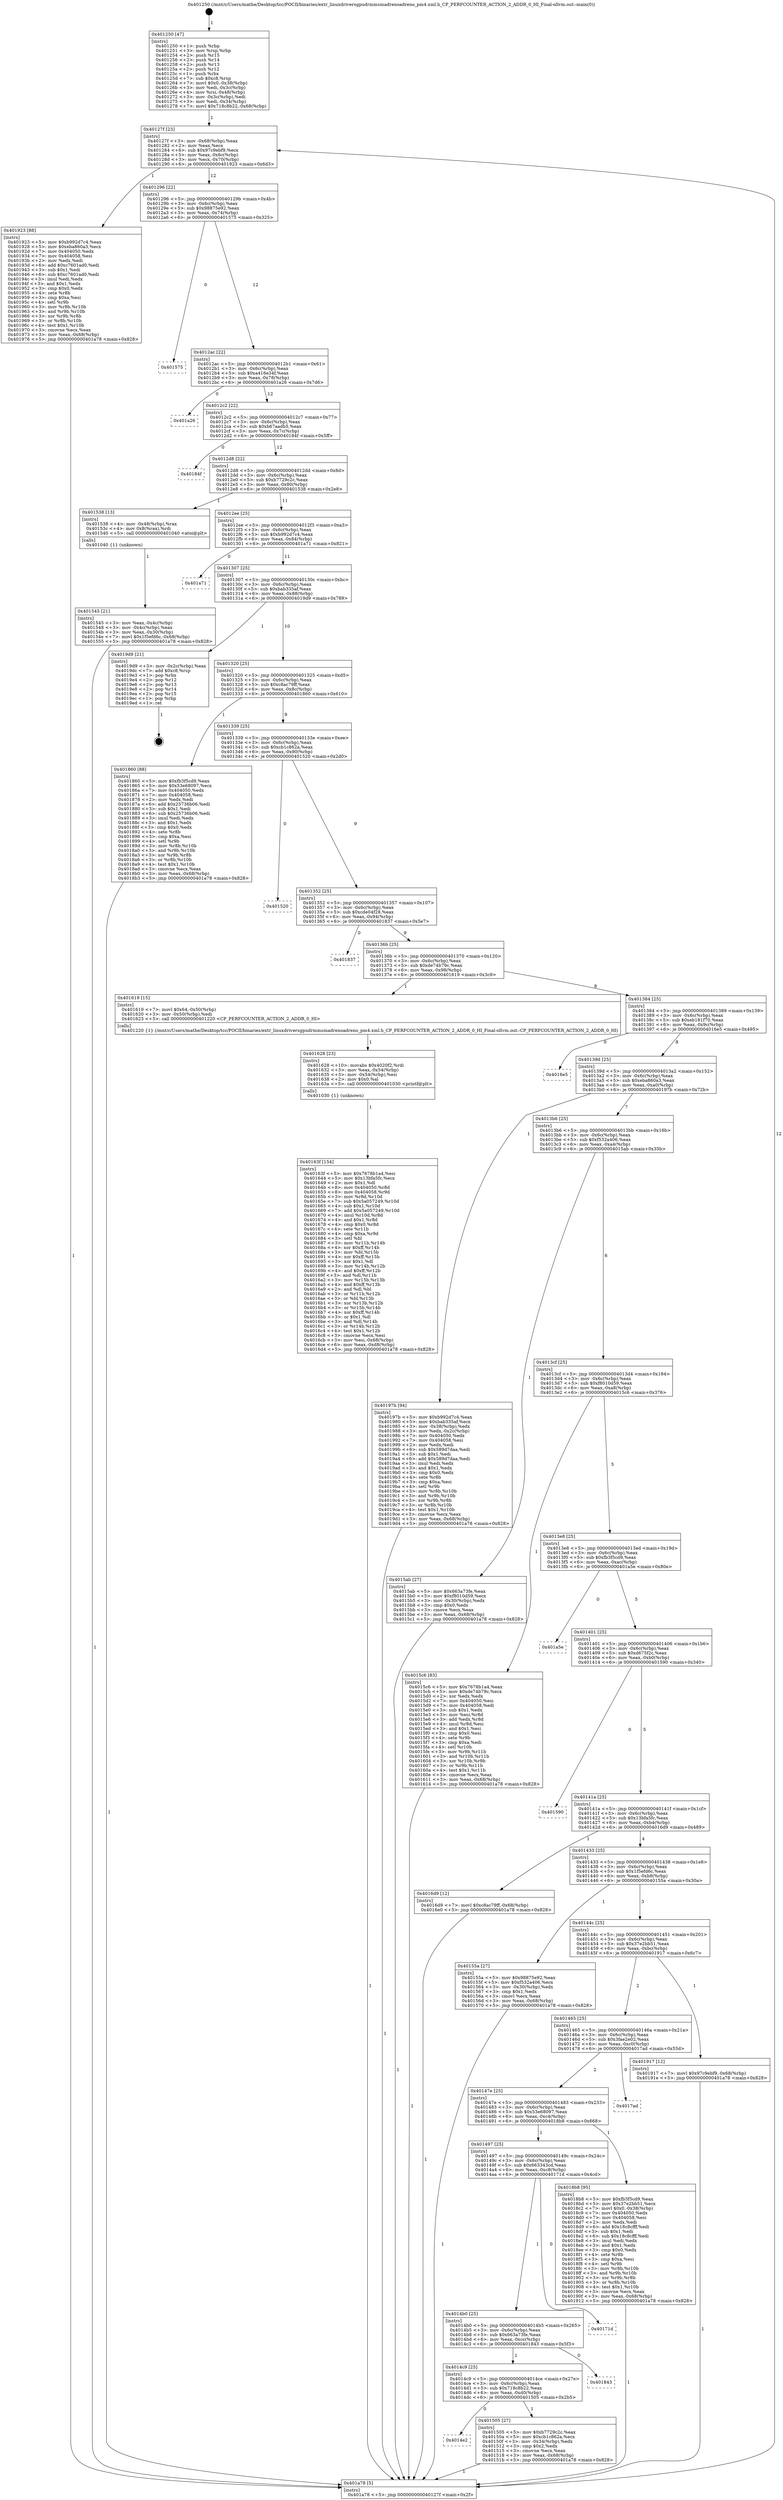 digraph "0x401250" {
  label = "0x401250 (/mnt/c/Users/mathe/Desktop/tcc/POCII/binaries/extr_linuxdriversgpudrmmsmadrenoadreno_pm4.xml.h_CP_PERFCOUNTER_ACTION_2_ADDR_0_HI_Final-ollvm.out::main(0))"
  labelloc = "t"
  node[shape=record]

  Entry [label="",width=0.3,height=0.3,shape=circle,fillcolor=black,style=filled]
  "0x40127f" [label="{
     0x40127f [23]\l
     | [instrs]\l
     &nbsp;&nbsp;0x40127f \<+3\>: mov -0x68(%rbp),%eax\l
     &nbsp;&nbsp;0x401282 \<+2\>: mov %eax,%ecx\l
     &nbsp;&nbsp;0x401284 \<+6\>: sub $0x97c9ebf9,%ecx\l
     &nbsp;&nbsp;0x40128a \<+3\>: mov %eax,-0x6c(%rbp)\l
     &nbsp;&nbsp;0x40128d \<+3\>: mov %ecx,-0x70(%rbp)\l
     &nbsp;&nbsp;0x401290 \<+6\>: je 0000000000401923 \<main+0x6d3\>\l
  }"]
  "0x401923" [label="{
     0x401923 [88]\l
     | [instrs]\l
     &nbsp;&nbsp;0x401923 \<+5\>: mov $0xb992d7c4,%eax\l
     &nbsp;&nbsp;0x401928 \<+5\>: mov $0xeba860a3,%ecx\l
     &nbsp;&nbsp;0x40192d \<+7\>: mov 0x404050,%edx\l
     &nbsp;&nbsp;0x401934 \<+7\>: mov 0x404058,%esi\l
     &nbsp;&nbsp;0x40193b \<+2\>: mov %edx,%edi\l
     &nbsp;&nbsp;0x40193d \<+6\>: add $0xc7601ad0,%edi\l
     &nbsp;&nbsp;0x401943 \<+3\>: sub $0x1,%edi\l
     &nbsp;&nbsp;0x401946 \<+6\>: sub $0xc7601ad0,%edi\l
     &nbsp;&nbsp;0x40194c \<+3\>: imul %edi,%edx\l
     &nbsp;&nbsp;0x40194f \<+3\>: and $0x1,%edx\l
     &nbsp;&nbsp;0x401952 \<+3\>: cmp $0x0,%edx\l
     &nbsp;&nbsp;0x401955 \<+4\>: sete %r8b\l
     &nbsp;&nbsp;0x401959 \<+3\>: cmp $0xa,%esi\l
     &nbsp;&nbsp;0x40195c \<+4\>: setl %r9b\l
     &nbsp;&nbsp;0x401960 \<+3\>: mov %r8b,%r10b\l
     &nbsp;&nbsp;0x401963 \<+3\>: and %r9b,%r10b\l
     &nbsp;&nbsp;0x401966 \<+3\>: xor %r9b,%r8b\l
     &nbsp;&nbsp;0x401969 \<+3\>: or %r8b,%r10b\l
     &nbsp;&nbsp;0x40196c \<+4\>: test $0x1,%r10b\l
     &nbsp;&nbsp;0x401970 \<+3\>: cmovne %ecx,%eax\l
     &nbsp;&nbsp;0x401973 \<+3\>: mov %eax,-0x68(%rbp)\l
     &nbsp;&nbsp;0x401976 \<+5\>: jmp 0000000000401a78 \<main+0x828\>\l
  }"]
  "0x401296" [label="{
     0x401296 [22]\l
     | [instrs]\l
     &nbsp;&nbsp;0x401296 \<+5\>: jmp 000000000040129b \<main+0x4b\>\l
     &nbsp;&nbsp;0x40129b \<+3\>: mov -0x6c(%rbp),%eax\l
     &nbsp;&nbsp;0x40129e \<+5\>: sub $0x98875e92,%eax\l
     &nbsp;&nbsp;0x4012a3 \<+3\>: mov %eax,-0x74(%rbp)\l
     &nbsp;&nbsp;0x4012a6 \<+6\>: je 0000000000401575 \<main+0x325\>\l
  }"]
  Exit [label="",width=0.3,height=0.3,shape=circle,fillcolor=black,style=filled,peripheries=2]
  "0x401575" [label="{
     0x401575\l
  }", style=dashed]
  "0x4012ac" [label="{
     0x4012ac [22]\l
     | [instrs]\l
     &nbsp;&nbsp;0x4012ac \<+5\>: jmp 00000000004012b1 \<main+0x61\>\l
     &nbsp;&nbsp;0x4012b1 \<+3\>: mov -0x6c(%rbp),%eax\l
     &nbsp;&nbsp;0x4012b4 \<+5\>: sub $0xa416e34f,%eax\l
     &nbsp;&nbsp;0x4012b9 \<+3\>: mov %eax,-0x78(%rbp)\l
     &nbsp;&nbsp;0x4012bc \<+6\>: je 0000000000401a26 \<main+0x7d6\>\l
  }"]
  "0x40163f" [label="{
     0x40163f [154]\l
     | [instrs]\l
     &nbsp;&nbsp;0x40163f \<+5\>: mov $0x7678b1a4,%esi\l
     &nbsp;&nbsp;0x401644 \<+5\>: mov $0x13bfa5fc,%ecx\l
     &nbsp;&nbsp;0x401649 \<+2\>: mov $0x1,%dl\l
     &nbsp;&nbsp;0x40164b \<+8\>: mov 0x404050,%r8d\l
     &nbsp;&nbsp;0x401653 \<+8\>: mov 0x404058,%r9d\l
     &nbsp;&nbsp;0x40165b \<+3\>: mov %r8d,%r10d\l
     &nbsp;&nbsp;0x40165e \<+7\>: sub $0x5a057249,%r10d\l
     &nbsp;&nbsp;0x401665 \<+4\>: sub $0x1,%r10d\l
     &nbsp;&nbsp;0x401669 \<+7\>: add $0x5a057249,%r10d\l
     &nbsp;&nbsp;0x401670 \<+4\>: imul %r10d,%r8d\l
     &nbsp;&nbsp;0x401674 \<+4\>: and $0x1,%r8d\l
     &nbsp;&nbsp;0x401678 \<+4\>: cmp $0x0,%r8d\l
     &nbsp;&nbsp;0x40167c \<+4\>: sete %r11b\l
     &nbsp;&nbsp;0x401680 \<+4\>: cmp $0xa,%r9d\l
     &nbsp;&nbsp;0x401684 \<+3\>: setl %bl\l
     &nbsp;&nbsp;0x401687 \<+3\>: mov %r11b,%r14b\l
     &nbsp;&nbsp;0x40168a \<+4\>: xor $0xff,%r14b\l
     &nbsp;&nbsp;0x40168e \<+3\>: mov %bl,%r15b\l
     &nbsp;&nbsp;0x401691 \<+4\>: xor $0xff,%r15b\l
     &nbsp;&nbsp;0x401695 \<+3\>: xor $0x1,%dl\l
     &nbsp;&nbsp;0x401698 \<+3\>: mov %r14b,%r12b\l
     &nbsp;&nbsp;0x40169b \<+4\>: and $0xff,%r12b\l
     &nbsp;&nbsp;0x40169f \<+3\>: and %dl,%r11b\l
     &nbsp;&nbsp;0x4016a2 \<+3\>: mov %r15b,%r13b\l
     &nbsp;&nbsp;0x4016a5 \<+4\>: and $0xff,%r13b\l
     &nbsp;&nbsp;0x4016a9 \<+2\>: and %dl,%bl\l
     &nbsp;&nbsp;0x4016ab \<+3\>: or %r11b,%r12b\l
     &nbsp;&nbsp;0x4016ae \<+3\>: or %bl,%r13b\l
     &nbsp;&nbsp;0x4016b1 \<+3\>: xor %r13b,%r12b\l
     &nbsp;&nbsp;0x4016b4 \<+3\>: or %r15b,%r14b\l
     &nbsp;&nbsp;0x4016b7 \<+4\>: xor $0xff,%r14b\l
     &nbsp;&nbsp;0x4016bb \<+3\>: or $0x1,%dl\l
     &nbsp;&nbsp;0x4016be \<+3\>: and %dl,%r14b\l
     &nbsp;&nbsp;0x4016c1 \<+3\>: or %r14b,%r12b\l
     &nbsp;&nbsp;0x4016c4 \<+4\>: test $0x1,%r12b\l
     &nbsp;&nbsp;0x4016c8 \<+3\>: cmovne %ecx,%esi\l
     &nbsp;&nbsp;0x4016cb \<+3\>: mov %esi,-0x68(%rbp)\l
     &nbsp;&nbsp;0x4016ce \<+6\>: mov %eax,-0xd8(%rbp)\l
     &nbsp;&nbsp;0x4016d4 \<+5\>: jmp 0000000000401a78 \<main+0x828\>\l
  }"]
  "0x401a26" [label="{
     0x401a26\l
  }", style=dashed]
  "0x4012c2" [label="{
     0x4012c2 [22]\l
     | [instrs]\l
     &nbsp;&nbsp;0x4012c2 \<+5\>: jmp 00000000004012c7 \<main+0x77\>\l
     &nbsp;&nbsp;0x4012c7 \<+3\>: mov -0x6c(%rbp),%eax\l
     &nbsp;&nbsp;0x4012ca \<+5\>: sub $0xb67aadb5,%eax\l
     &nbsp;&nbsp;0x4012cf \<+3\>: mov %eax,-0x7c(%rbp)\l
     &nbsp;&nbsp;0x4012d2 \<+6\>: je 000000000040184f \<main+0x5ff\>\l
  }"]
  "0x401628" [label="{
     0x401628 [23]\l
     | [instrs]\l
     &nbsp;&nbsp;0x401628 \<+10\>: movabs $0x4020f2,%rdi\l
     &nbsp;&nbsp;0x401632 \<+3\>: mov %eax,-0x54(%rbp)\l
     &nbsp;&nbsp;0x401635 \<+3\>: mov -0x54(%rbp),%esi\l
     &nbsp;&nbsp;0x401638 \<+2\>: mov $0x0,%al\l
     &nbsp;&nbsp;0x40163a \<+5\>: call 0000000000401030 \<printf@plt\>\l
     | [calls]\l
     &nbsp;&nbsp;0x401030 \{1\} (unknown)\l
  }"]
  "0x40184f" [label="{
     0x40184f\l
  }", style=dashed]
  "0x4012d8" [label="{
     0x4012d8 [22]\l
     | [instrs]\l
     &nbsp;&nbsp;0x4012d8 \<+5\>: jmp 00000000004012dd \<main+0x8d\>\l
     &nbsp;&nbsp;0x4012dd \<+3\>: mov -0x6c(%rbp),%eax\l
     &nbsp;&nbsp;0x4012e0 \<+5\>: sub $0xb7729c2c,%eax\l
     &nbsp;&nbsp;0x4012e5 \<+3\>: mov %eax,-0x80(%rbp)\l
     &nbsp;&nbsp;0x4012e8 \<+6\>: je 0000000000401538 \<main+0x2e8\>\l
  }"]
  "0x401545" [label="{
     0x401545 [21]\l
     | [instrs]\l
     &nbsp;&nbsp;0x401545 \<+3\>: mov %eax,-0x4c(%rbp)\l
     &nbsp;&nbsp;0x401548 \<+3\>: mov -0x4c(%rbp),%eax\l
     &nbsp;&nbsp;0x40154b \<+3\>: mov %eax,-0x30(%rbp)\l
     &nbsp;&nbsp;0x40154e \<+7\>: movl $0x1f5efd6c,-0x68(%rbp)\l
     &nbsp;&nbsp;0x401555 \<+5\>: jmp 0000000000401a78 \<main+0x828\>\l
  }"]
  "0x401538" [label="{
     0x401538 [13]\l
     | [instrs]\l
     &nbsp;&nbsp;0x401538 \<+4\>: mov -0x48(%rbp),%rax\l
     &nbsp;&nbsp;0x40153c \<+4\>: mov 0x8(%rax),%rdi\l
     &nbsp;&nbsp;0x401540 \<+5\>: call 0000000000401040 \<atoi@plt\>\l
     | [calls]\l
     &nbsp;&nbsp;0x401040 \{1\} (unknown)\l
  }"]
  "0x4012ee" [label="{
     0x4012ee [25]\l
     | [instrs]\l
     &nbsp;&nbsp;0x4012ee \<+5\>: jmp 00000000004012f3 \<main+0xa3\>\l
     &nbsp;&nbsp;0x4012f3 \<+3\>: mov -0x6c(%rbp),%eax\l
     &nbsp;&nbsp;0x4012f6 \<+5\>: sub $0xb992d7c4,%eax\l
     &nbsp;&nbsp;0x4012fb \<+6\>: mov %eax,-0x84(%rbp)\l
     &nbsp;&nbsp;0x401301 \<+6\>: je 0000000000401a71 \<main+0x821\>\l
  }"]
  "0x401250" [label="{
     0x401250 [47]\l
     | [instrs]\l
     &nbsp;&nbsp;0x401250 \<+1\>: push %rbp\l
     &nbsp;&nbsp;0x401251 \<+3\>: mov %rsp,%rbp\l
     &nbsp;&nbsp;0x401254 \<+2\>: push %r15\l
     &nbsp;&nbsp;0x401256 \<+2\>: push %r14\l
     &nbsp;&nbsp;0x401258 \<+2\>: push %r13\l
     &nbsp;&nbsp;0x40125a \<+2\>: push %r12\l
     &nbsp;&nbsp;0x40125c \<+1\>: push %rbx\l
     &nbsp;&nbsp;0x40125d \<+7\>: sub $0xc8,%rsp\l
     &nbsp;&nbsp;0x401264 \<+7\>: movl $0x0,-0x38(%rbp)\l
     &nbsp;&nbsp;0x40126b \<+3\>: mov %edi,-0x3c(%rbp)\l
     &nbsp;&nbsp;0x40126e \<+4\>: mov %rsi,-0x48(%rbp)\l
     &nbsp;&nbsp;0x401272 \<+3\>: mov -0x3c(%rbp),%edi\l
     &nbsp;&nbsp;0x401275 \<+3\>: mov %edi,-0x34(%rbp)\l
     &nbsp;&nbsp;0x401278 \<+7\>: movl $0x718c8b22,-0x68(%rbp)\l
  }"]
  "0x401a71" [label="{
     0x401a71\l
  }", style=dashed]
  "0x401307" [label="{
     0x401307 [25]\l
     | [instrs]\l
     &nbsp;&nbsp;0x401307 \<+5\>: jmp 000000000040130c \<main+0xbc\>\l
     &nbsp;&nbsp;0x40130c \<+3\>: mov -0x6c(%rbp),%eax\l
     &nbsp;&nbsp;0x40130f \<+5\>: sub $0xbab335af,%eax\l
     &nbsp;&nbsp;0x401314 \<+6\>: mov %eax,-0x88(%rbp)\l
     &nbsp;&nbsp;0x40131a \<+6\>: je 00000000004019d9 \<main+0x789\>\l
  }"]
  "0x401a78" [label="{
     0x401a78 [5]\l
     | [instrs]\l
     &nbsp;&nbsp;0x401a78 \<+5\>: jmp 000000000040127f \<main+0x2f\>\l
  }"]
  "0x4019d9" [label="{
     0x4019d9 [21]\l
     | [instrs]\l
     &nbsp;&nbsp;0x4019d9 \<+3\>: mov -0x2c(%rbp),%eax\l
     &nbsp;&nbsp;0x4019dc \<+7\>: add $0xc8,%rsp\l
     &nbsp;&nbsp;0x4019e3 \<+1\>: pop %rbx\l
     &nbsp;&nbsp;0x4019e4 \<+2\>: pop %r12\l
     &nbsp;&nbsp;0x4019e6 \<+2\>: pop %r13\l
     &nbsp;&nbsp;0x4019e8 \<+2\>: pop %r14\l
     &nbsp;&nbsp;0x4019ea \<+2\>: pop %r15\l
     &nbsp;&nbsp;0x4019ec \<+1\>: pop %rbp\l
     &nbsp;&nbsp;0x4019ed \<+1\>: ret\l
  }"]
  "0x401320" [label="{
     0x401320 [25]\l
     | [instrs]\l
     &nbsp;&nbsp;0x401320 \<+5\>: jmp 0000000000401325 \<main+0xd5\>\l
     &nbsp;&nbsp;0x401325 \<+3\>: mov -0x6c(%rbp),%eax\l
     &nbsp;&nbsp;0x401328 \<+5\>: sub $0xc8ac79ff,%eax\l
     &nbsp;&nbsp;0x40132d \<+6\>: mov %eax,-0x8c(%rbp)\l
     &nbsp;&nbsp;0x401333 \<+6\>: je 0000000000401860 \<main+0x610\>\l
  }"]
  "0x4014e2" [label="{
     0x4014e2\l
  }", style=dashed]
  "0x401860" [label="{
     0x401860 [88]\l
     | [instrs]\l
     &nbsp;&nbsp;0x401860 \<+5\>: mov $0xfb3f5cd9,%eax\l
     &nbsp;&nbsp;0x401865 \<+5\>: mov $0x53e68097,%ecx\l
     &nbsp;&nbsp;0x40186a \<+7\>: mov 0x404050,%edx\l
     &nbsp;&nbsp;0x401871 \<+7\>: mov 0x404058,%esi\l
     &nbsp;&nbsp;0x401878 \<+2\>: mov %edx,%edi\l
     &nbsp;&nbsp;0x40187a \<+6\>: add $0x25736b06,%edi\l
     &nbsp;&nbsp;0x401880 \<+3\>: sub $0x1,%edi\l
     &nbsp;&nbsp;0x401883 \<+6\>: sub $0x25736b06,%edi\l
     &nbsp;&nbsp;0x401889 \<+3\>: imul %edi,%edx\l
     &nbsp;&nbsp;0x40188c \<+3\>: and $0x1,%edx\l
     &nbsp;&nbsp;0x40188f \<+3\>: cmp $0x0,%edx\l
     &nbsp;&nbsp;0x401892 \<+4\>: sete %r8b\l
     &nbsp;&nbsp;0x401896 \<+3\>: cmp $0xa,%esi\l
     &nbsp;&nbsp;0x401899 \<+4\>: setl %r9b\l
     &nbsp;&nbsp;0x40189d \<+3\>: mov %r8b,%r10b\l
     &nbsp;&nbsp;0x4018a0 \<+3\>: and %r9b,%r10b\l
     &nbsp;&nbsp;0x4018a3 \<+3\>: xor %r9b,%r8b\l
     &nbsp;&nbsp;0x4018a6 \<+3\>: or %r8b,%r10b\l
     &nbsp;&nbsp;0x4018a9 \<+4\>: test $0x1,%r10b\l
     &nbsp;&nbsp;0x4018ad \<+3\>: cmovne %ecx,%eax\l
     &nbsp;&nbsp;0x4018b0 \<+3\>: mov %eax,-0x68(%rbp)\l
     &nbsp;&nbsp;0x4018b3 \<+5\>: jmp 0000000000401a78 \<main+0x828\>\l
  }"]
  "0x401339" [label="{
     0x401339 [25]\l
     | [instrs]\l
     &nbsp;&nbsp;0x401339 \<+5\>: jmp 000000000040133e \<main+0xee\>\l
     &nbsp;&nbsp;0x40133e \<+3\>: mov -0x6c(%rbp),%eax\l
     &nbsp;&nbsp;0x401341 \<+5\>: sub $0xcb1c862a,%eax\l
     &nbsp;&nbsp;0x401346 \<+6\>: mov %eax,-0x90(%rbp)\l
     &nbsp;&nbsp;0x40134c \<+6\>: je 0000000000401520 \<main+0x2d0\>\l
  }"]
  "0x401505" [label="{
     0x401505 [27]\l
     | [instrs]\l
     &nbsp;&nbsp;0x401505 \<+5\>: mov $0xb7729c2c,%eax\l
     &nbsp;&nbsp;0x40150a \<+5\>: mov $0xcb1c862a,%ecx\l
     &nbsp;&nbsp;0x40150f \<+3\>: mov -0x34(%rbp),%edx\l
     &nbsp;&nbsp;0x401512 \<+3\>: cmp $0x2,%edx\l
     &nbsp;&nbsp;0x401515 \<+3\>: cmovne %ecx,%eax\l
     &nbsp;&nbsp;0x401518 \<+3\>: mov %eax,-0x68(%rbp)\l
     &nbsp;&nbsp;0x40151b \<+5\>: jmp 0000000000401a78 \<main+0x828\>\l
  }"]
  "0x401520" [label="{
     0x401520\l
  }", style=dashed]
  "0x401352" [label="{
     0x401352 [25]\l
     | [instrs]\l
     &nbsp;&nbsp;0x401352 \<+5\>: jmp 0000000000401357 \<main+0x107\>\l
     &nbsp;&nbsp;0x401357 \<+3\>: mov -0x6c(%rbp),%eax\l
     &nbsp;&nbsp;0x40135a \<+5\>: sub $0xcde04f28,%eax\l
     &nbsp;&nbsp;0x40135f \<+6\>: mov %eax,-0x94(%rbp)\l
     &nbsp;&nbsp;0x401365 \<+6\>: je 0000000000401837 \<main+0x5e7\>\l
  }"]
  "0x4014c9" [label="{
     0x4014c9 [25]\l
     | [instrs]\l
     &nbsp;&nbsp;0x4014c9 \<+5\>: jmp 00000000004014ce \<main+0x27e\>\l
     &nbsp;&nbsp;0x4014ce \<+3\>: mov -0x6c(%rbp),%eax\l
     &nbsp;&nbsp;0x4014d1 \<+5\>: sub $0x718c8b22,%eax\l
     &nbsp;&nbsp;0x4014d6 \<+6\>: mov %eax,-0xd0(%rbp)\l
     &nbsp;&nbsp;0x4014dc \<+6\>: je 0000000000401505 \<main+0x2b5\>\l
  }"]
  "0x401837" [label="{
     0x401837\l
  }", style=dashed]
  "0x40136b" [label="{
     0x40136b [25]\l
     | [instrs]\l
     &nbsp;&nbsp;0x40136b \<+5\>: jmp 0000000000401370 \<main+0x120\>\l
     &nbsp;&nbsp;0x401370 \<+3\>: mov -0x6c(%rbp),%eax\l
     &nbsp;&nbsp;0x401373 \<+5\>: sub $0xde74b79c,%eax\l
     &nbsp;&nbsp;0x401378 \<+6\>: mov %eax,-0x98(%rbp)\l
     &nbsp;&nbsp;0x40137e \<+6\>: je 0000000000401619 \<main+0x3c9\>\l
  }"]
  "0x401843" [label="{
     0x401843\l
  }", style=dashed]
  "0x401619" [label="{
     0x401619 [15]\l
     | [instrs]\l
     &nbsp;&nbsp;0x401619 \<+7\>: movl $0x64,-0x50(%rbp)\l
     &nbsp;&nbsp;0x401620 \<+3\>: mov -0x50(%rbp),%edi\l
     &nbsp;&nbsp;0x401623 \<+5\>: call 0000000000401220 \<CP_PERFCOUNTER_ACTION_2_ADDR_0_HI\>\l
     | [calls]\l
     &nbsp;&nbsp;0x401220 \{1\} (/mnt/c/Users/mathe/Desktop/tcc/POCII/binaries/extr_linuxdriversgpudrmmsmadrenoadreno_pm4.xml.h_CP_PERFCOUNTER_ACTION_2_ADDR_0_HI_Final-ollvm.out::CP_PERFCOUNTER_ACTION_2_ADDR_0_HI)\l
  }"]
  "0x401384" [label="{
     0x401384 [25]\l
     | [instrs]\l
     &nbsp;&nbsp;0x401384 \<+5\>: jmp 0000000000401389 \<main+0x139\>\l
     &nbsp;&nbsp;0x401389 \<+3\>: mov -0x6c(%rbp),%eax\l
     &nbsp;&nbsp;0x40138c \<+5\>: sub $0xeb181f70,%eax\l
     &nbsp;&nbsp;0x401391 \<+6\>: mov %eax,-0x9c(%rbp)\l
     &nbsp;&nbsp;0x401397 \<+6\>: je 00000000004016e5 \<main+0x495\>\l
  }"]
  "0x4014b0" [label="{
     0x4014b0 [25]\l
     | [instrs]\l
     &nbsp;&nbsp;0x4014b0 \<+5\>: jmp 00000000004014b5 \<main+0x265\>\l
     &nbsp;&nbsp;0x4014b5 \<+3\>: mov -0x6c(%rbp),%eax\l
     &nbsp;&nbsp;0x4014b8 \<+5\>: sub $0x663a73fe,%eax\l
     &nbsp;&nbsp;0x4014bd \<+6\>: mov %eax,-0xcc(%rbp)\l
     &nbsp;&nbsp;0x4014c3 \<+6\>: je 0000000000401843 \<main+0x5f3\>\l
  }"]
  "0x4016e5" [label="{
     0x4016e5\l
  }", style=dashed]
  "0x40139d" [label="{
     0x40139d [25]\l
     | [instrs]\l
     &nbsp;&nbsp;0x40139d \<+5\>: jmp 00000000004013a2 \<main+0x152\>\l
     &nbsp;&nbsp;0x4013a2 \<+3\>: mov -0x6c(%rbp),%eax\l
     &nbsp;&nbsp;0x4013a5 \<+5\>: sub $0xeba860a3,%eax\l
     &nbsp;&nbsp;0x4013aa \<+6\>: mov %eax,-0xa0(%rbp)\l
     &nbsp;&nbsp;0x4013b0 \<+6\>: je 000000000040197b \<main+0x72b\>\l
  }"]
  "0x40171d" [label="{
     0x40171d\l
  }", style=dashed]
  "0x40197b" [label="{
     0x40197b [94]\l
     | [instrs]\l
     &nbsp;&nbsp;0x40197b \<+5\>: mov $0xb992d7c4,%eax\l
     &nbsp;&nbsp;0x401980 \<+5\>: mov $0xbab335af,%ecx\l
     &nbsp;&nbsp;0x401985 \<+3\>: mov -0x38(%rbp),%edx\l
     &nbsp;&nbsp;0x401988 \<+3\>: mov %edx,-0x2c(%rbp)\l
     &nbsp;&nbsp;0x40198b \<+7\>: mov 0x404050,%edx\l
     &nbsp;&nbsp;0x401992 \<+7\>: mov 0x404058,%esi\l
     &nbsp;&nbsp;0x401999 \<+2\>: mov %edx,%edi\l
     &nbsp;&nbsp;0x40199b \<+6\>: sub $0x589d7daa,%edi\l
     &nbsp;&nbsp;0x4019a1 \<+3\>: sub $0x1,%edi\l
     &nbsp;&nbsp;0x4019a4 \<+6\>: add $0x589d7daa,%edi\l
     &nbsp;&nbsp;0x4019aa \<+3\>: imul %edi,%edx\l
     &nbsp;&nbsp;0x4019ad \<+3\>: and $0x1,%edx\l
     &nbsp;&nbsp;0x4019b0 \<+3\>: cmp $0x0,%edx\l
     &nbsp;&nbsp;0x4019b3 \<+4\>: sete %r8b\l
     &nbsp;&nbsp;0x4019b7 \<+3\>: cmp $0xa,%esi\l
     &nbsp;&nbsp;0x4019ba \<+4\>: setl %r9b\l
     &nbsp;&nbsp;0x4019be \<+3\>: mov %r8b,%r10b\l
     &nbsp;&nbsp;0x4019c1 \<+3\>: and %r9b,%r10b\l
     &nbsp;&nbsp;0x4019c4 \<+3\>: xor %r9b,%r8b\l
     &nbsp;&nbsp;0x4019c7 \<+3\>: or %r8b,%r10b\l
     &nbsp;&nbsp;0x4019ca \<+4\>: test $0x1,%r10b\l
     &nbsp;&nbsp;0x4019ce \<+3\>: cmovne %ecx,%eax\l
     &nbsp;&nbsp;0x4019d1 \<+3\>: mov %eax,-0x68(%rbp)\l
     &nbsp;&nbsp;0x4019d4 \<+5\>: jmp 0000000000401a78 \<main+0x828\>\l
  }"]
  "0x4013b6" [label="{
     0x4013b6 [25]\l
     | [instrs]\l
     &nbsp;&nbsp;0x4013b6 \<+5\>: jmp 00000000004013bb \<main+0x16b\>\l
     &nbsp;&nbsp;0x4013bb \<+3\>: mov -0x6c(%rbp),%eax\l
     &nbsp;&nbsp;0x4013be \<+5\>: sub $0xf532a406,%eax\l
     &nbsp;&nbsp;0x4013c3 \<+6\>: mov %eax,-0xa4(%rbp)\l
     &nbsp;&nbsp;0x4013c9 \<+6\>: je 00000000004015ab \<main+0x35b\>\l
  }"]
  "0x401497" [label="{
     0x401497 [25]\l
     | [instrs]\l
     &nbsp;&nbsp;0x401497 \<+5\>: jmp 000000000040149c \<main+0x24c\>\l
     &nbsp;&nbsp;0x40149c \<+3\>: mov -0x6c(%rbp),%eax\l
     &nbsp;&nbsp;0x40149f \<+5\>: sub $0x663343cd,%eax\l
     &nbsp;&nbsp;0x4014a4 \<+6\>: mov %eax,-0xc8(%rbp)\l
     &nbsp;&nbsp;0x4014aa \<+6\>: je 000000000040171d \<main+0x4cd\>\l
  }"]
  "0x4015ab" [label="{
     0x4015ab [27]\l
     | [instrs]\l
     &nbsp;&nbsp;0x4015ab \<+5\>: mov $0x663a73fe,%eax\l
     &nbsp;&nbsp;0x4015b0 \<+5\>: mov $0xf8010d59,%ecx\l
     &nbsp;&nbsp;0x4015b5 \<+3\>: mov -0x30(%rbp),%edx\l
     &nbsp;&nbsp;0x4015b8 \<+3\>: cmp $0x0,%edx\l
     &nbsp;&nbsp;0x4015bb \<+3\>: cmove %ecx,%eax\l
     &nbsp;&nbsp;0x4015be \<+3\>: mov %eax,-0x68(%rbp)\l
     &nbsp;&nbsp;0x4015c1 \<+5\>: jmp 0000000000401a78 \<main+0x828\>\l
  }"]
  "0x4013cf" [label="{
     0x4013cf [25]\l
     | [instrs]\l
     &nbsp;&nbsp;0x4013cf \<+5\>: jmp 00000000004013d4 \<main+0x184\>\l
     &nbsp;&nbsp;0x4013d4 \<+3\>: mov -0x6c(%rbp),%eax\l
     &nbsp;&nbsp;0x4013d7 \<+5\>: sub $0xf8010d59,%eax\l
     &nbsp;&nbsp;0x4013dc \<+6\>: mov %eax,-0xa8(%rbp)\l
     &nbsp;&nbsp;0x4013e2 \<+6\>: je 00000000004015c6 \<main+0x376\>\l
  }"]
  "0x4018b8" [label="{
     0x4018b8 [95]\l
     | [instrs]\l
     &nbsp;&nbsp;0x4018b8 \<+5\>: mov $0xfb3f5cd9,%eax\l
     &nbsp;&nbsp;0x4018bd \<+5\>: mov $0x37e2bb51,%ecx\l
     &nbsp;&nbsp;0x4018c2 \<+7\>: movl $0x0,-0x38(%rbp)\l
     &nbsp;&nbsp;0x4018c9 \<+7\>: mov 0x404050,%edx\l
     &nbsp;&nbsp;0x4018d0 \<+7\>: mov 0x404058,%esi\l
     &nbsp;&nbsp;0x4018d7 \<+2\>: mov %edx,%edi\l
     &nbsp;&nbsp;0x4018d9 \<+6\>: add $0x18c8cfff,%edi\l
     &nbsp;&nbsp;0x4018df \<+3\>: sub $0x1,%edi\l
     &nbsp;&nbsp;0x4018e2 \<+6\>: sub $0x18c8cfff,%edi\l
     &nbsp;&nbsp;0x4018e8 \<+3\>: imul %edi,%edx\l
     &nbsp;&nbsp;0x4018eb \<+3\>: and $0x1,%edx\l
     &nbsp;&nbsp;0x4018ee \<+3\>: cmp $0x0,%edx\l
     &nbsp;&nbsp;0x4018f1 \<+4\>: sete %r8b\l
     &nbsp;&nbsp;0x4018f5 \<+3\>: cmp $0xa,%esi\l
     &nbsp;&nbsp;0x4018f8 \<+4\>: setl %r9b\l
     &nbsp;&nbsp;0x4018fc \<+3\>: mov %r8b,%r10b\l
     &nbsp;&nbsp;0x4018ff \<+3\>: and %r9b,%r10b\l
     &nbsp;&nbsp;0x401902 \<+3\>: xor %r9b,%r8b\l
     &nbsp;&nbsp;0x401905 \<+3\>: or %r8b,%r10b\l
     &nbsp;&nbsp;0x401908 \<+4\>: test $0x1,%r10b\l
     &nbsp;&nbsp;0x40190c \<+3\>: cmovne %ecx,%eax\l
     &nbsp;&nbsp;0x40190f \<+3\>: mov %eax,-0x68(%rbp)\l
     &nbsp;&nbsp;0x401912 \<+5\>: jmp 0000000000401a78 \<main+0x828\>\l
  }"]
  "0x4015c6" [label="{
     0x4015c6 [83]\l
     | [instrs]\l
     &nbsp;&nbsp;0x4015c6 \<+5\>: mov $0x7678b1a4,%eax\l
     &nbsp;&nbsp;0x4015cb \<+5\>: mov $0xde74b79c,%ecx\l
     &nbsp;&nbsp;0x4015d0 \<+2\>: xor %edx,%edx\l
     &nbsp;&nbsp;0x4015d2 \<+7\>: mov 0x404050,%esi\l
     &nbsp;&nbsp;0x4015d9 \<+7\>: mov 0x404058,%edi\l
     &nbsp;&nbsp;0x4015e0 \<+3\>: sub $0x1,%edx\l
     &nbsp;&nbsp;0x4015e3 \<+3\>: mov %esi,%r8d\l
     &nbsp;&nbsp;0x4015e6 \<+3\>: add %edx,%r8d\l
     &nbsp;&nbsp;0x4015e9 \<+4\>: imul %r8d,%esi\l
     &nbsp;&nbsp;0x4015ed \<+3\>: and $0x1,%esi\l
     &nbsp;&nbsp;0x4015f0 \<+3\>: cmp $0x0,%esi\l
     &nbsp;&nbsp;0x4015f3 \<+4\>: sete %r9b\l
     &nbsp;&nbsp;0x4015f7 \<+3\>: cmp $0xa,%edi\l
     &nbsp;&nbsp;0x4015fa \<+4\>: setl %r10b\l
     &nbsp;&nbsp;0x4015fe \<+3\>: mov %r9b,%r11b\l
     &nbsp;&nbsp;0x401601 \<+3\>: and %r10b,%r11b\l
     &nbsp;&nbsp;0x401604 \<+3\>: xor %r10b,%r9b\l
     &nbsp;&nbsp;0x401607 \<+3\>: or %r9b,%r11b\l
     &nbsp;&nbsp;0x40160a \<+4\>: test $0x1,%r11b\l
     &nbsp;&nbsp;0x40160e \<+3\>: cmovne %ecx,%eax\l
     &nbsp;&nbsp;0x401611 \<+3\>: mov %eax,-0x68(%rbp)\l
     &nbsp;&nbsp;0x401614 \<+5\>: jmp 0000000000401a78 \<main+0x828\>\l
  }"]
  "0x4013e8" [label="{
     0x4013e8 [25]\l
     | [instrs]\l
     &nbsp;&nbsp;0x4013e8 \<+5\>: jmp 00000000004013ed \<main+0x19d\>\l
     &nbsp;&nbsp;0x4013ed \<+3\>: mov -0x6c(%rbp),%eax\l
     &nbsp;&nbsp;0x4013f0 \<+5\>: sub $0xfb3f5cd9,%eax\l
     &nbsp;&nbsp;0x4013f5 \<+6\>: mov %eax,-0xac(%rbp)\l
     &nbsp;&nbsp;0x4013fb \<+6\>: je 0000000000401a5e \<main+0x80e\>\l
  }"]
  "0x40147e" [label="{
     0x40147e [25]\l
     | [instrs]\l
     &nbsp;&nbsp;0x40147e \<+5\>: jmp 0000000000401483 \<main+0x233\>\l
     &nbsp;&nbsp;0x401483 \<+3\>: mov -0x6c(%rbp),%eax\l
     &nbsp;&nbsp;0x401486 \<+5\>: sub $0x53e68097,%eax\l
     &nbsp;&nbsp;0x40148b \<+6\>: mov %eax,-0xc4(%rbp)\l
     &nbsp;&nbsp;0x401491 \<+6\>: je 00000000004018b8 \<main+0x668\>\l
  }"]
  "0x401a5e" [label="{
     0x401a5e\l
  }", style=dashed]
  "0x401401" [label="{
     0x401401 [25]\l
     | [instrs]\l
     &nbsp;&nbsp;0x401401 \<+5\>: jmp 0000000000401406 \<main+0x1b6\>\l
     &nbsp;&nbsp;0x401406 \<+3\>: mov -0x6c(%rbp),%eax\l
     &nbsp;&nbsp;0x401409 \<+5\>: sub $0xd675f2c,%eax\l
     &nbsp;&nbsp;0x40140e \<+6\>: mov %eax,-0xb0(%rbp)\l
     &nbsp;&nbsp;0x401414 \<+6\>: je 0000000000401590 \<main+0x340\>\l
  }"]
  "0x4017ad" [label="{
     0x4017ad\l
  }", style=dashed]
  "0x401590" [label="{
     0x401590\l
  }", style=dashed]
  "0x40141a" [label="{
     0x40141a [25]\l
     | [instrs]\l
     &nbsp;&nbsp;0x40141a \<+5\>: jmp 000000000040141f \<main+0x1cf\>\l
     &nbsp;&nbsp;0x40141f \<+3\>: mov -0x6c(%rbp),%eax\l
     &nbsp;&nbsp;0x401422 \<+5\>: sub $0x13bfa5fc,%eax\l
     &nbsp;&nbsp;0x401427 \<+6\>: mov %eax,-0xb4(%rbp)\l
     &nbsp;&nbsp;0x40142d \<+6\>: je 00000000004016d9 \<main+0x489\>\l
  }"]
  "0x401465" [label="{
     0x401465 [25]\l
     | [instrs]\l
     &nbsp;&nbsp;0x401465 \<+5\>: jmp 000000000040146a \<main+0x21a\>\l
     &nbsp;&nbsp;0x40146a \<+3\>: mov -0x6c(%rbp),%eax\l
     &nbsp;&nbsp;0x40146d \<+5\>: sub $0x3fae2e02,%eax\l
     &nbsp;&nbsp;0x401472 \<+6\>: mov %eax,-0xc0(%rbp)\l
     &nbsp;&nbsp;0x401478 \<+6\>: je 00000000004017ad \<main+0x55d\>\l
  }"]
  "0x4016d9" [label="{
     0x4016d9 [12]\l
     | [instrs]\l
     &nbsp;&nbsp;0x4016d9 \<+7\>: movl $0xc8ac79ff,-0x68(%rbp)\l
     &nbsp;&nbsp;0x4016e0 \<+5\>: jmp 0000000000401a78 \<main+0x828\>\l
  }"]
  "0x401433" [label="{
     0x401433 [25]\l
     | [instrs]\l
     &nbsp;&nbsp;0x401433 \<+5\>: jmp 0000000000401438 \<main+0x1e8\>\l
     &nbsp;&nbsp;0x401438 \<+3\>: mov -0x6c(%rbp),%eax\l
     &nbsp;&nbsp;0x40143b \<+5\>: sub $0x1f5efd6c,%eax\l
     &nbsp;&nbsp;0x401440 \<+6\>: mov %eax,-0xb8(%rbp)\l
     &nbsp;&nbsp;0x401446 \<+6\>: je 000000000040155a \<main+0x30a\>\l
  }"]
  "0x401917" [label="{
     0x401917 [12]\l
     | [instrs]\l
     &nbsp;&nbsp;0x401917 \<+7\>: movl $0x97c9ebf9,-0x68(%rbp)\l
     &nbsp;&nbsp;0x40191e \<+5\>: jmp 0000000000401a78 \<main+0x828\>\l
  }"]
  "0x40155a" [label="{
     0x40155a [27]\l
     | [instrs]\l
     &nbsp;&nbsp;0x40155a \<+5\>: mov $0x98875e92,%eax\l
     &nbsp;&nbsp;0x40155f \<+5\>: mov $0xf532a406,%ecx\l
     &nbsp;&nbsp;0x401564 \<+3\>: mov -0x30(%rbp),%edx\l
     &nbsp;&nbsp;0x401567 \<+3\>: cmp $0x1,%edx\l
     &nbsp;&nbsp;0x40156a \<+3\>: cmovl %ecx,%eax\l
     &nbsp;&nbsp;0x40156d \<+3\>: mov %eax,-0x68(%rbp)\l
     &nbsp;&nbsp;0x401570 \<+5\>: jmp 0000000000401a78 \<main+0x828\>\l
  }"]
  "0x40144c" [label="{
     0x40144c [25]\l
     | [instrs]\l
     &nbsp;&nbsp;0x40144c \<+5\>: jmp 0000000000401451 \<main+0x201\>\l
     &nbsp;&nbsp;0x401451 \<+3\>: mov -0x6c(%rbp),%eax\l
     &nbsp;&nbsp;0x401454 \<+5\>: sub $0x37e2bb51,%eax\l
     &nbsp;&nbsp;0x401459 \<+6\>: mov %eax,-0xbc(%rbp)\l
     &nbsp;&nbsp;0x40145f \<+6\>: je 0000000000401917 \<main+0x6c7\>\l
  }"]
  Entry -> "0x401250" [label=" 1"]
  "0x40127f" -> "0x401923" [label=" 1"]
  "0x40127f" -> "0x401296" [label=" 12"]
  "0x4019d9" -> Exit [label=" 1"]
  "0x401296" -> "0x401575" [label=" 0"]
  "0x401296" -> "0x4012ac" [label=" 12"]
  "0x40197b" -> "0x401a78" [label=" 1"]
  "0x4012ac" -> "0x401a26" [label=" 0"]
  "0x4012ac" -> "0x4012c2" [label=" 12"]
  "0x401923" -> "0x401a78" [label=" 1"]
  "0x4012c2" -> "0x40184f" [label=" 0"]
  "0x4012c2" -> "0x4012d8" [label=" 12"]
  "0x401917" -> "0x401a78" [label=" 1"]
  "0x4012d8" -> "0x401538" [label=" 1"]
  "0x4012d8" -> "0x4012ee" [label=" 11"]
  "0x4018b8" -> "0x401a78" [label=" 1"]
  "0x4012ee" -> "0x401a71" [label=" 0"]
  "0x4012ee" -> "0x401307" [label=" 11"]
  "0x401860" -> "0x401a78" [label=" 1"]
  "0x401307" -> "0x4019d9" [label=" 1"]
  "0x401307" -> "0x401320" [label=" 10"]
  "0x4016d9" -> "0x401a78" [label=" 1"]
  "0x401320" -> "0x401860" [label=" 1"]
  "0x401320" -> "0x401339" [label=" 9"]
  "0x40163f" -> "0x401a78" [label=" 1"]
  "0x401339" -> "0x401520" [label=" 0"]
  "0x401339" -> "0x401352" [label=" 9"]
  "0x401628" -> "0x40163f" [label=" 1"]
  "0x401352" -> "0x401837" [label=" 0"]
  "0x401352" -> "0x40136b" [label=" 9"]
  "0x4015c6" -> "0x401a78" [label=" 1"]
  "0x40136b" -> "0x401619" [label=" 1"]
  "0x40136b" -> "0x401384" [label=" 8"]
  "0x4015ab" -> "0x401a78" [label=" 1"]
  "0x401384" -> "0x4016e5" [label=" 0"]
  "0x401384" -> "0x40139d" [label=" 8"]
  "0x401545" -> "0x401a78" [label=" 1"]
  "0x40139d" -> "0x40197b" [label=" 1"]
  "0x40139d" -> "0x4013b6" [label=" 7"]
  "0x401538" -> "0x401545" [label=" 1"]
  "0x4013b6" -> "0x4015ab" [label=" 1"]
  "0x4013b6" -> "0x4013cf" [label=" 6"]
  "0x401250" -> "0x40127f" [label=" 1"]
  "0x4013cf" -> "0x4015c6" [label=" 1"]
  "0x4013cf" -> "0x4013e8" [label=" 5"]
  "0x401505" -> "0x401a78" [label=" 1"]
  "0x4013e8" -> "0x401a5e" [label=" 0"]
  "0x4013e8" -> "0x401401" [label=" 5"]
  "0x4014c9" -> "0x401505" [label=" 1"]
  "0x401401" -> "0x401590" [label=" 0"]
  "0x401401" -> "0x40141a" [label=" 5"]
  "0x401619" -> "0x401628" [label=" 1"]
  "0x40141a" -> "0x4016d9" [label=" 1"]
  "0x40141a" -> "0x401433" [label=" 4"]
  "0x4014b0" -> "0x401843" [label=" 0"]
  "0x401433" -> "0x40155a" [label=" 1"]
  "0x401433" -> "0x40144c" [label=" 3"]
  "0x40155a" -> "0x401a78" [label=" 1"]
  "0x40144c" -> "0x401917" [label=" 1"]
  "0x40144c" -> "0x401465" [label=" 2"]
  "0x4014b0" -> "0x4014c9" [label=" 1"]
  "0x401465" -> "0x4017ad" [label=" 0"]
  "0x401465" -> "0x40147e" [label=" 2"]
  "0x4014c9" -> "0x4014e2" [label=" 0"]
  "0x40147e" -> "0x4018b8" [label=" 1"]
  "0x40147e" -> "0x401497" [label=" 1"]
  "0x401a78" -> "0x40127f" [label=" 12"]
  "0x401497" -> "0x40171d" [label=" 0"]
  "0x401497" -> "0x4014b0" [label=" 1"]
}

